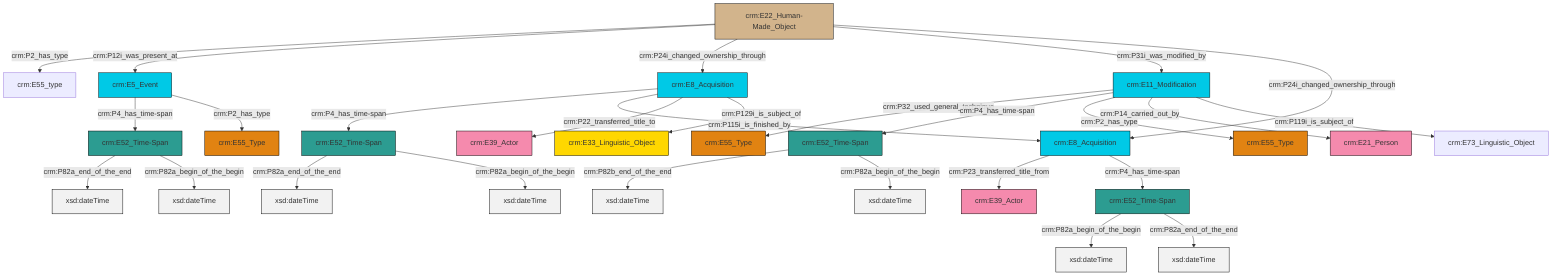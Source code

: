 graph TD
classDef Literal fill:#f2f2f2,stroke:#000000;
classDef CRM_Entity fill:#FFFFFF,stroke:#000000;
classDef Temporal_Entity fill:#00C9E6, stroke:#000000;
classDef Type fill:#E18312, stroke:#000000;
classDef Time-Span fill:#2C9C91, stroke:#000000;
classDef Appellation fill:#FFEB7F, stroke:#000000;
classDef Place fill:#008836, stroke:#000000;
classDef Persistent_Item fill:#B266B2, stroke:#000000;
classDef Conceptual_Object fill:#FFD700, stroke:#000000;
classDef Physical_Thing fill:#D2B48C, stroke:#000000;
classDef Actor fill:#f58aad, stroke:#000000;
classDef PC_Classes fill:#4ce600, stroke:#000000;
classDef Multi fill:#cccccc,stroke:#000000;

0["crm:E52_Time-Span"]:::Time-Span -->|crm:P82b_end_of_the_end| 1[xsd:dateTime]:::Literal
2["crm:E22_Human-Made_Object"]:::Physical_Thing -->|crm:P2_has_type| 3["crm:E55_type"]:::Default
2["crm:E22_Human-Made_Object"]:::Physical_Thing -->|crm:P12i_was_present_at| 4["crm:E5_Event"]:::Temporal_Entity
7["crm:E8_Acquisition"]:::Temporal_Entity -->|crm:P4_has_time-span| 8["crm:E52_Time-Span"]:::Time-Span
4["crm:E5_Event"]:::Temporal_Entity -->|crm:P4_has_time-span| 11["crm:E52_Time-Span"]:::Time-Span
2["crm:E22_Human-Made_Object"]:::Physical_Thing -->|crm:P24i_changed_ownership_through| 7["crm:E8_Acquisition"]:::Temporal_Entity
7["crm:E8_Acquisition"]:::Temporal_Entity -->|crm:P115i_is_finished_by| 9["crm:E8_Acquisition"]:::Temporal_Entity
2["crm:E22_Human-Made_Object"]:::Physical_Thing -->|crm:P31i_was_modified_by| 14["crm:E11_Modification"]:::Temporal_Entity
11["crm:E52_Time-Span"]:::Time-Span -->|crm:P82a_end_of_the_end| 21[xsd:dateTime]:::Literal
14["crm:E11_Modification"]:::Temporal_Entity -->|crm:P32_used_general_technique| 16["crm:E55_Type"]:::Type
14["crm:E11_Modification"]:::Temporal_Entity -->|crm:P4_has_time-span| 0["crm:E52_Time-Span"]:::Time-Span
8["crm:E52_Time-Span"]:::Time-Span -->|crm:P82a_end_of_the_end| 24[xsd:dateTime]:::Literal
8["crm:E52_Time-Span"]:::Time-Span -->|crm:P82a_begin_of_the_begin| 26[xsd:dateTime]:::Literal
7["crm:E8_Acquisition"]:::Temporal_Entity -->|crm:P22_transferred_title_to| 29["crm:E39_Actor"]:::Actor
27["crm:E52_Time-Span"]:::Time-Span -->|crm:P82a_begin_of_the_begin| 38[xsd:dateTime]:::Literal
0["crm:E52_Time-Span"]:::Time-Span -->|crm:P82a_begin_of_the_begin| 39[xsd:dateTime]:::Literal
2["crm:E22_Human-Made_Object"]:::Physical_Thing -->|crm:P24i_changed_ownership_through| 9["crm:E8_Acquisition"]:::Temporal_Entity
27["crm:E52_Time-Span"]:::Time-Span -->|crm:P82a_end_of_the_end| 40[xsd:dateTime]:::Literal
4["crm:E5_Event"]:::Temporal_Entity -->|crm:P2_has_type| 35["crm:E55_Type"]:::Type
14["crm:E11_Modification"]:::Temporal_Entity -->|crm:P2_has_type| 31["crm:E55_Type"]:::Type
14["crm:E11_Modification"]:::Temporal_Entity -->|crm:P14_carried_out_by| 33["crm:E21_Person"]:::Actor
7["crm:E8_Acquisition"]:::Temporal_Entity -->|crm:P129i_is_subject_of| 5["crm:E33_Linguistic_Object"]:::Conceptual_Object
9["crm:E8_Acquisition"]:::Temporal_Entity -->|crm:P23_transferred_title_from| 18["crm:E39_Actor"]:::Actor
11["crm:E52_Time-Span"]:::Time-Span -->|crm:P82a_begin_of_the_begin| 43[xsd:dateTime]:::Literal
9["crm:E8_Acquisition"]:::Temporal_Entity -->|crm:P4_has_time-span| 27["crm:E52_Time-Span"]:::Time-Span
14["crm:E11_Modification"]:::Temporal_Entity -->|crm:P119i_is_subject_of| 12["crm:E73_Linguistic_Object"]:::Default